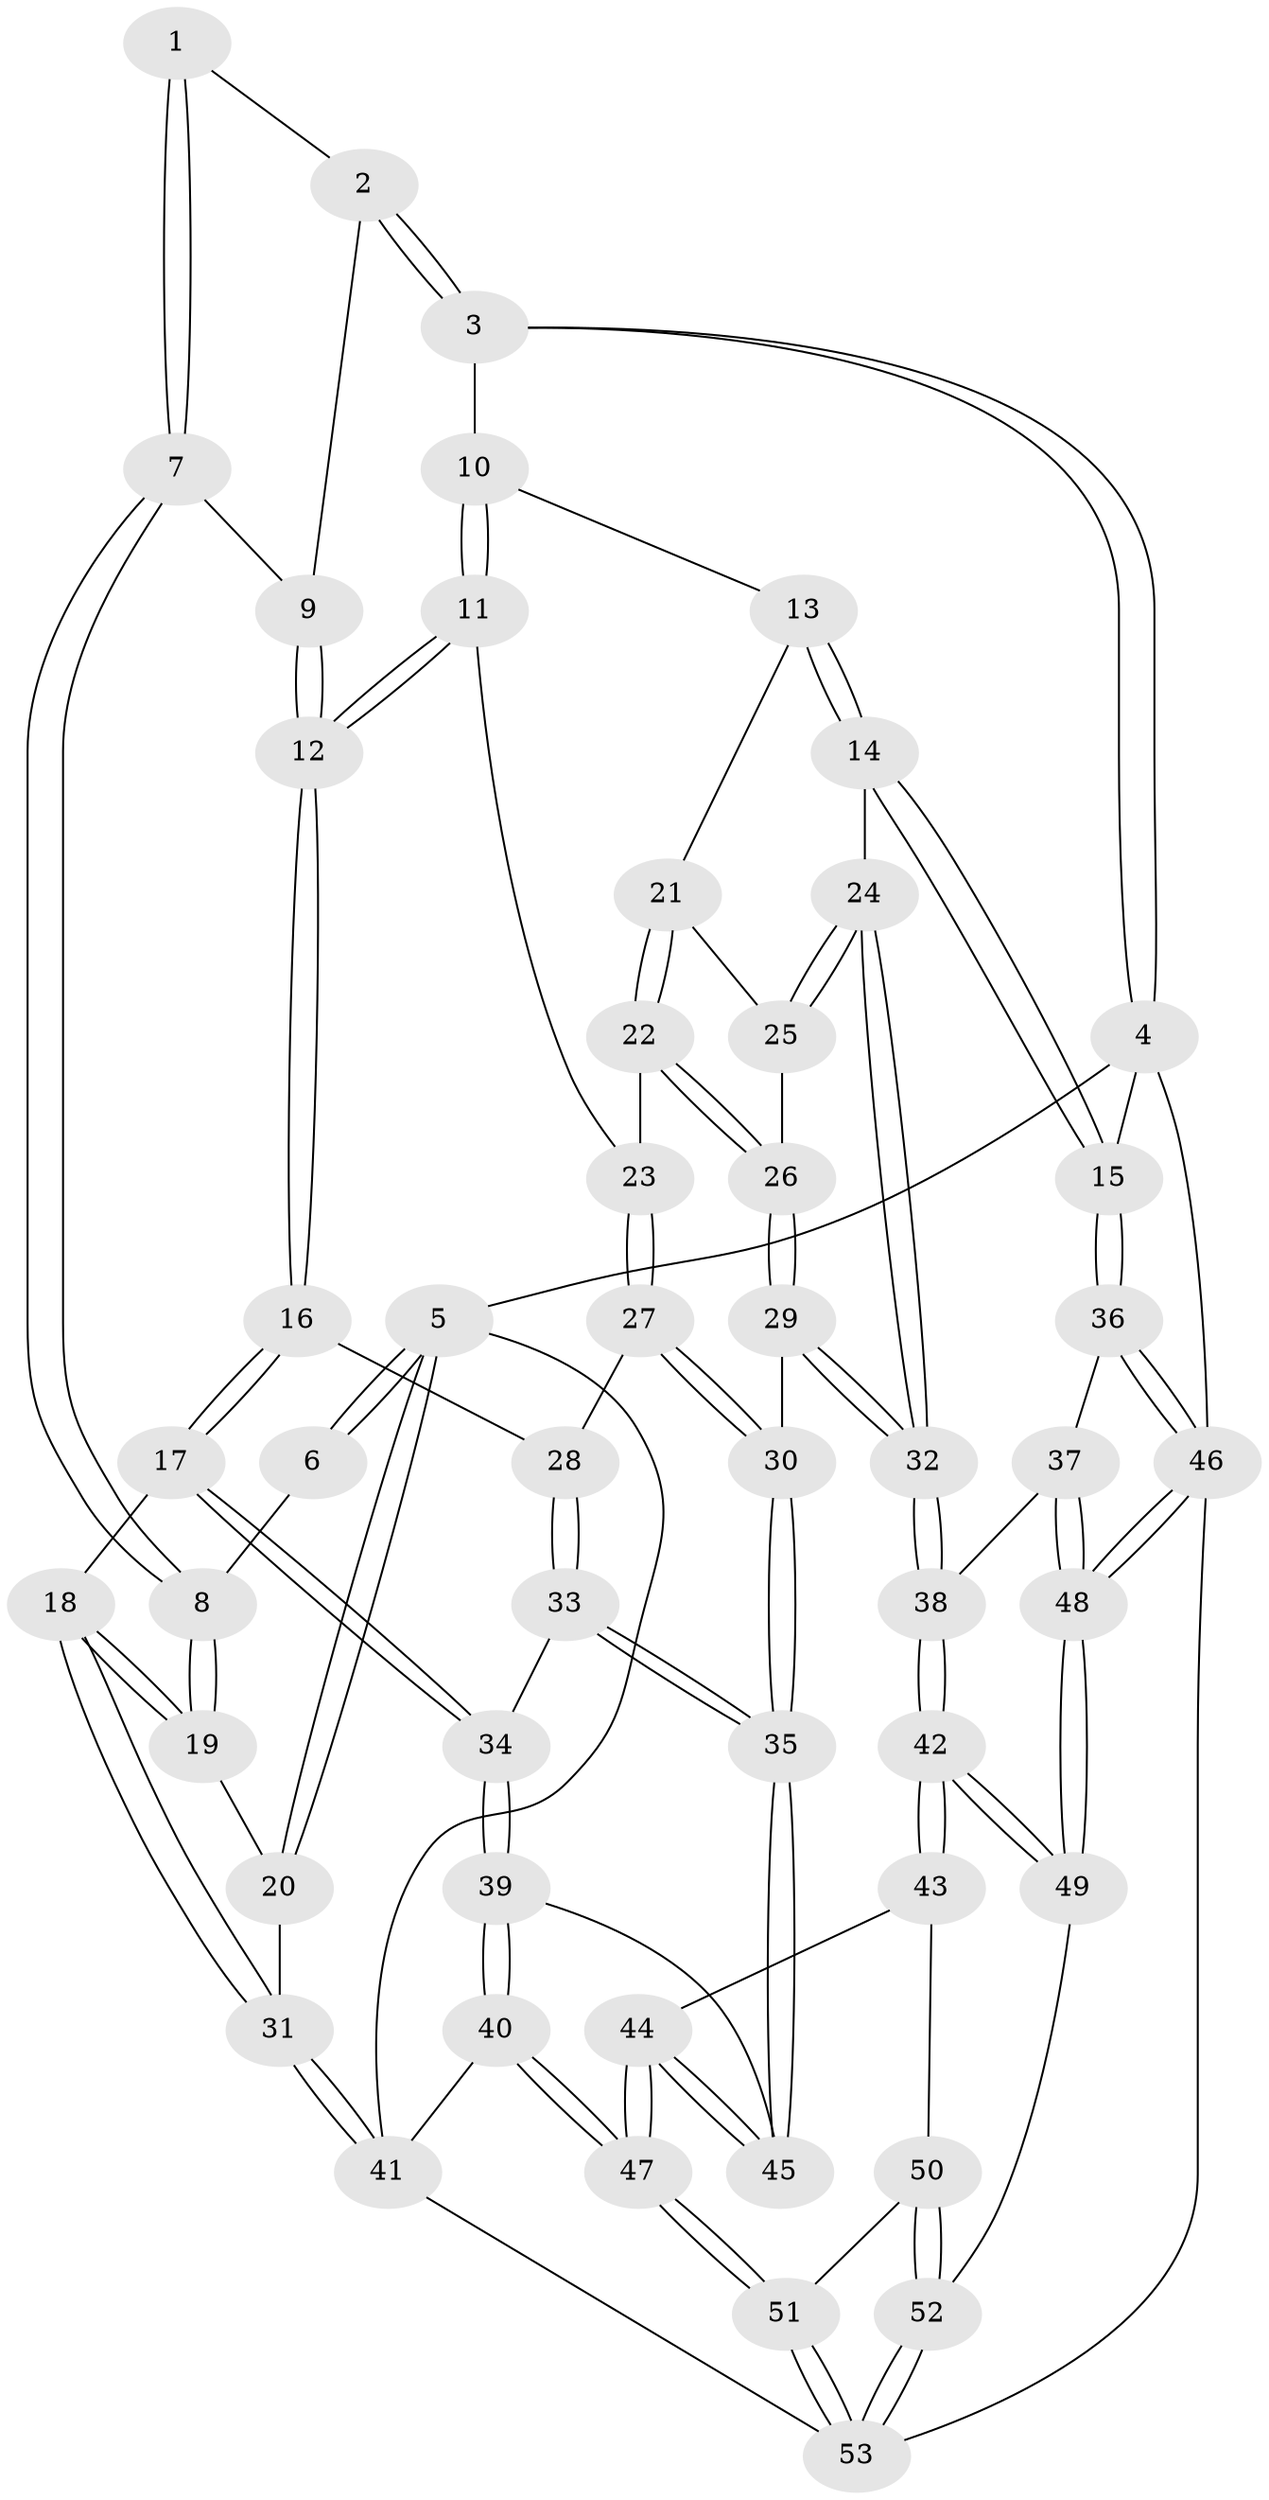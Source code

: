 // Generated by graph-tools (version 1.1) at 2025/27/03/09/25 03:27:05]
// undirected, 53 vertices, 129 edges
graph export_dot {
graph [start="1"]
  node [color=gray90,style=filled];
  1 [pos="+0.5711352573357588+0"];
  2 [pos="+0.6649305000264307+0"];
  3 [pos="+0.7221841831343292+0"];
  4 [pos="+1+0"];
  5 [pos="+0+0"];
  6 [pos="+0.18522238878858457+0"];
  7 [pos="+0.27079063619365046+0.14428774184106818"];
  8 [pos="+0.22055589119486185+0.14375967125008257"];
  9 [pos="+0.4029304580299985+0.14938621186158474"];
  10 [pos="+0.7257442894762599+0"];
  11 [pos="+0.6315107999042427+0.24717267565727866"];
  12 [pos="+0.46892886544203993+0.30670343862570304"];
  13 [pos="+0.9056481670593229+0.24979648654034298"];
  14 [pos="+0.9936291241665591+0.284810804772378"];
  15 [pos="+1+0.2762773274992816"];
  16 [pos="+0.4387588197789657+0.3513286350676988"];
  17 [pos="+0.2529785363833843+0.42293768974954316"];
  18 [pos="+0.11220990435081879+0.34304206629096307"];
  19 [pos="+0.2171013964407705+0.14988533176427055"];
  20 [pos="+0+0"];
  21 [pos="+0.8637870357777029+0.29509857695903946"];
  22 [pos="+0.7320680894338509+0.3303383924654427"];
  23 [pos="+0.6413291782907464+0.2655202191760901"];
  24 [pos="+0.9131354743055119+0.47559306648529087"];
  25 [pos="+0.8536088856708025+0.3433635116185262"];
  26 [pos="+0.7699074768468421+0.45444342355370526"];
  27 [pos="+0.6243254786750521+0.451814696967203"];
  28 [pos="+0.5437335201858906+0.46799151900399555"];
  29 [pos="+0.7681782960695077+0.5131097140166784"];
  30 [pos="+0.7261429971339052+0.5149512587135057"];
  31 [pos="+0+0.3751764931510907"];
  32 [pos="+0.8940348021595058+0.591971273945639"];
  33 [pos="+0.5163722782927653+0.544197495020492"];
  34 [pos="+0.28419155043125943+0.498997188184426"];
  35 [pos="+0.5504888863862901+0.687045627145266"];
  36 [pos="+1+0.7131813353328849"];
  37 [pos="+0.958935605003152+0.6742544100001343"];
  38 [pos="+0.9533662484626773+0.671805409278003"];
  39 [pos="+0.30392906459624147+0.6693137727572932"];
  40 [pos="+0.1957190397796143+0.8017443494343448"];
  41 [pos="+0+0.7342256129588262"];
  42 [pos="+0.6370470737249758+0.8018828787873563"];
  43 [pos="+0.5754739236098466+0.7657233039843773"];
  44 [pos="+0.5601550078355765+0.7468824741193312"];
  45 [pos="+0.5435269915667607+0.7160391145757617"];
  46 [pos="+1+1"];
  47 [pos="+0.25814812765687717+0.9226120002037225"];
  48 [pos="+0.7341408178176754+1"];
  49 [pos="+0.723176295277193+1"];
  50 [pos="+0.4846387552062622+0.8889830901223974"];
  51 [pos="+0.2802350310876769+0.9967224890005703"];
  52 [pos="+0.5607093585292827+1"];
  53 [pos="+0.2875944509958859+1"];
  1 -- 2;
  1 -- 7;
  1 -- 7;
  2 -- 3;
  2 -- 3;
  2 -- 9;
  3 -- 4;
  3 -- 4;
  3 -- 10;
  4 -- 5;
  4 -- 15;
  4 -- 46;
  5 -- 6;
  5 -- 6;
  5 -- 20;
  5 -- 20;
  5 -- 41;
  6 -- 8;
  7 -- 8;
  7 -- 8;
  7 -- 9;
  8 -- 19;
  8 -- 19;
  9 -- 12;
  9 -- 12;
  10 -- 11;
  10 -- 11;
  10 -- 13;
  11 -- 12;
  11 -- 12;
  11 -- 23;
  12 -- 16;
  12 -- 16;
  13 -- 14;
  13 -- 14;
  13 -- 21;
  14 -- 15;
  14 -- 15;
  14 -- 24;
  15 -- 36;
  15 -- 36;
  16 -- 17;
  16 -- 17;
  16 -- 28;
  17 -- 18;
  17 -- 34;
  17 -- 34;
  18 -- 19;
  18 -- 19;
  18 -- 31;
  18 -- 31;
  19 -- 20;
  20 -- 31;
  21 -- 22;
  21 -- 22;
  21 -- 25;
  22 -- 23;
  22 -- 26;
  22 -- 26;
  23 -- 27;
  23 -- 27;
  24 -- 25;
  24 -- 25;
  24 -- 32;
  24 -- 32;
  25 -- 26;
  26 -- 29;
  26 -- 29;
  27 -- 28;
  27 -- 30;
  27 -- 30;
  28 -- 33;
  28 -- 33;
  29 -- 30;
  29 -- 32;
  29 -- 32;
  30 -- 35;
  30 -- 35;
  31 -- 41;
  31 -- 41;
  32 -- 38;
  32 -- 38;
  33 -- 34;
  33 -- 35;
  33 -- 35;
  34 -- 39;
  34 -- 39;
  35 -- 45;
  35 -- 45;
  36 -- 37;
  36 -- 46;
  36 -- 46;
  37 -- 38;
  37 -- 48;
  37 -- 48;
  38 -- 42;
  38 -- 42;
  39 -- 40;
  39 -- 40;
  39 -- 45;
  40 -- 41;
  40 -- 47;
  40 -- 47;
  41 -- 53;
  42 -- 43;
  42 -- 43;
  42 -- 49;
  42 -- 49;
  43 -- 44;
  43 -- 50;
  44 -- 45;
  44 -- 45;
  44 -- 47;
  44 -- 47;
  46 -- 48;
  46 -- 48;
  46 -- 53;
  47 -- 51;
  47 -- 51;
  48 -- 49;
  48 -- 49;
  49 -- 52;
  50 -- 51;
  50 -- 52;
  50 -- 52;
  51 -- 53;
  51 -- 53;
  52 -- 53;
  52 -- 53;
}
